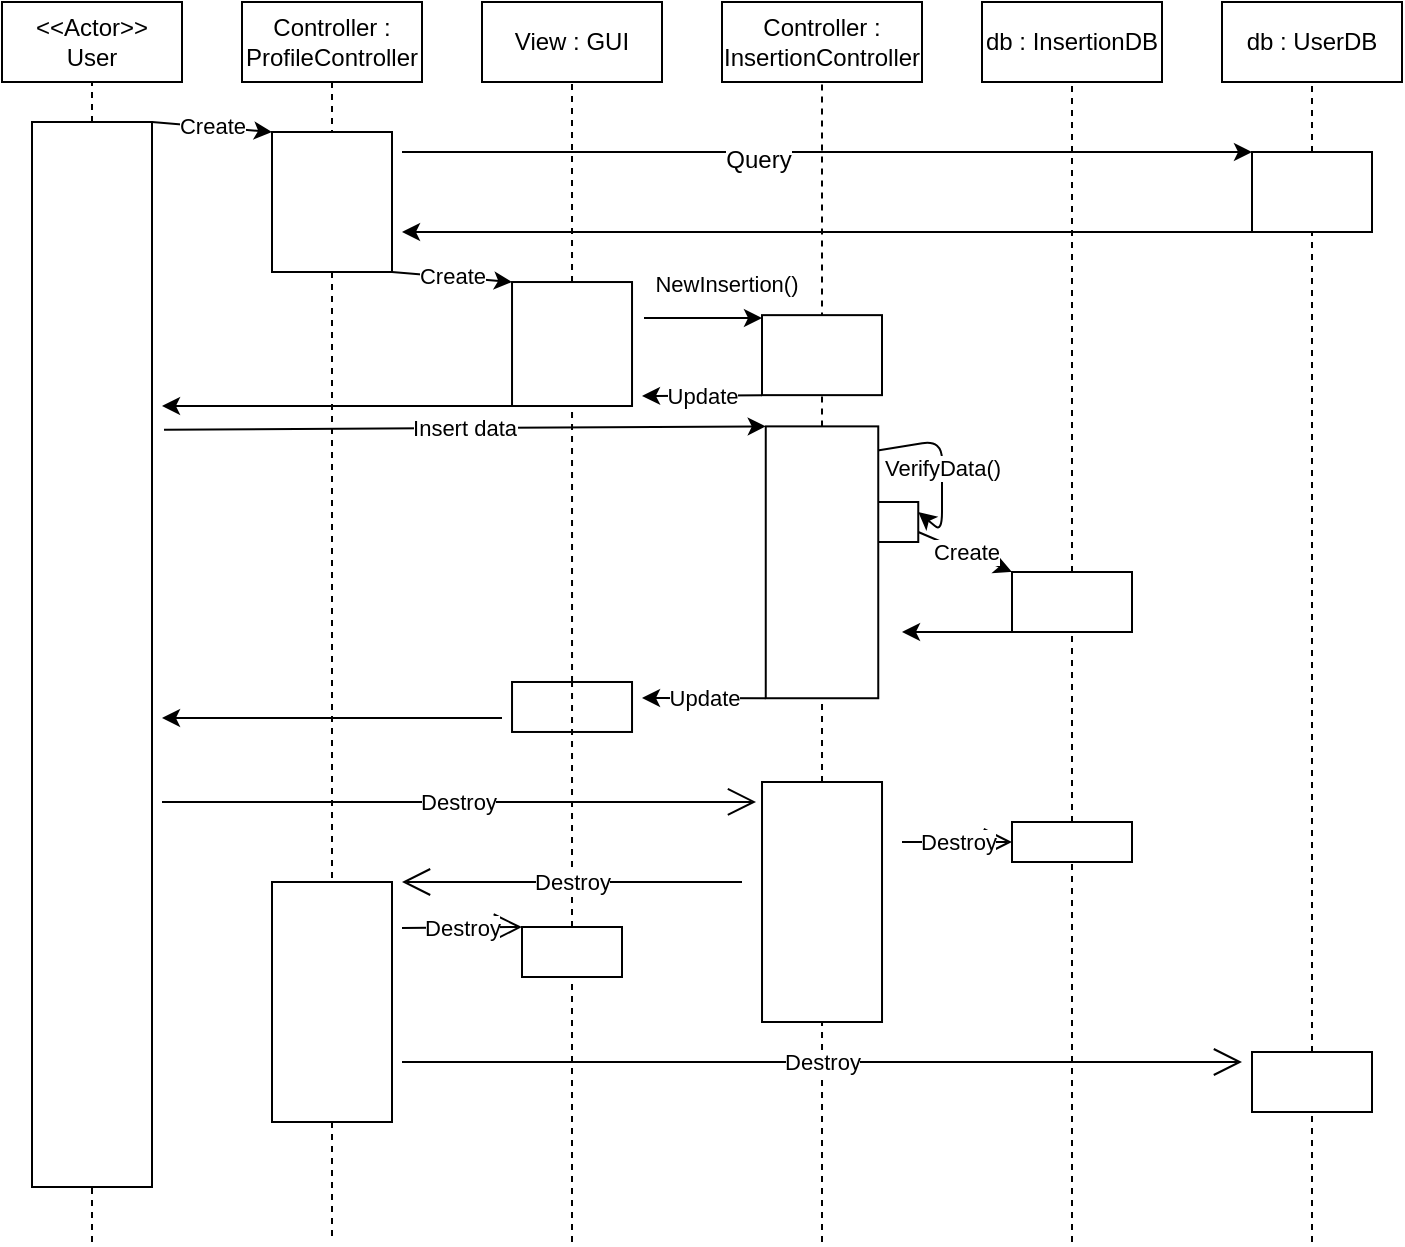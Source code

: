 <mxfile version="12.4.3" type="device" pages="1"><diagram id="0FnzVFYvtcQZgNyaPnx7" name="Page-1"><mxGraphModel dx="2048" dy="780" grid="1" gridSize="10" guides="1" tooltips="1" connect="1" arrows="1" fold="1" page="1" pageScale="1" pageWidth="827" pageHeight="1169" math="0" shadow="0"><root><mxCell id="0"/><mxCell id="1" parent="0"/><mxCell id="54oNxOntbC_VEXi-7KIs-1" value="&amp;lt;&amp;lt;Actor&amp;gt;&amp;gt;&lt;br&gt;User" style="rounded=0;whiteSpace=wrap;html=1;" vertex="1" parent="1"><mxGeometry x="20" y="20" width="90" height="40" as="geometry"/></mxCell><mxCell id="54oNxOntbC_VEXi-7KIs-2" value="Controller : ProfileController" style="rounded=0;whiteSpace=wrap;html=1;" vertex="1" parent="1"><mxGeometry x="140" y="20" width="90" height="40" as="geometry"/></mxCell><mxCell id="54oNxOntbC_VEXi-7KIs-3" value="View : GUI" style="rounded=0;whiteSpace=wrap;html=1;" vertex="1" parent="1"><mxGeometry x="260" y="20" width="90" height="40" as="geometry"/></mxCell><mxCell id="54oNxOntbC_VEXi-7KIs-4" value="Controller :&lt;br&gt;InsertionController" style="rounded=0;whiteSpace=wrap;html=1;" vertex="1" parent="1"><mxGeometry x="380" y="20" width="100" height="40" as="geometry"/></mxCell><mxCell id="54oNxOntbC_VEXi-7KIs-5" value="" style="endArrow=none;dashed=1;html=1;entryX=0.5;entryY=1;entryDx=0;entryDy=0;" edge="1" parent="1" source="54oNxOntbC_VEXi-7KIs-11" target="54oNxOntbC_VEXi-7KIs-1"><mxGeometry width="50" height="50" relative="1" as="geometry"><mxPoint x="65" y="640" as="sourcePoint"/><mxPoint x="70" y="80" as="targetPoint"/></mxGeometry></mxCell><mxCell id="54oNxOntbC_VEXi-7KIs-6" value="" style="endArrow=none;dashed=1;html=1;exitX=1;exitY=0.5;exitDx=0;exitDy=0;" edge="1" parent="1" source="54oNxOntbC_VEXi-7KIs-58"><mxGeometry width="50" height="50" relative="1" as="geometry"><mxPoint x="20" y="710" as="sourcePoint"/><mxPoint x="185" y="640" as="targetPoint"/></mxGeometry></mxCell><mxCell id="54oNxOntbC_VEXi-7KIs-7" value="" style="endArrow=none;dashed=1;html=1;entryX=0.5;entryY=1;entryDx=0;entryDy=0;" edge="1" parent="1" source="54oNxOntbC_VEXi-7KIs-15" target="54oNxOntbC_VEXi-7KIs-3"><mxGeometry width="50" height="50" relative="1" as="geometry"><mxPoint x="305" y="640" as="sourcePoint"/><mxPoint x="70" y="660" as="targetPoint"/></mxGeometry></mxCell><mxCell id="54oNxOntbC_VEXi-7KIs-8" value="" style="endArrow=none;dashed=1;html=1;entryX=0.5;entryY=1;entryDx=0;entryDy=0;" edge="1" parent="1" source="54oNxOntbC_VEXi-7KIs-42" target="54oNxOntbC_VEXi-7KIs-4"><mxGeometry width="50" height="50" relative="1" as="geometry"><mxPoint x="430" y="640" as="sourcePoint"/><mxPoint x="70" y="660" as="targetPoint"/></mxGeometry></mxCell><mxCell id="54oNxOntbC_VEXi-7KIs-9" value="db : InsertionDB" style="rounded=0;whiteSpace=wrap;html=1;" vertex="1" parent="1"><mxGeometry x="510" y="20" width="90" height="40" as="geometry"/></mxCell><mxCell id="54oNxOntbC_VEXi-7KIs-10" value="" style="endArrow=none;dashed=1;html=1;entryX=0.5;entryY=1;entryDx=0;entryDy=0;" edge="1" parent="1" source="54oNxOntbC_VEXi-7KIs-19" target="54oNxOntbC_VEXi-7KIs-9"><mxGeometry width="50" height="50" relative="1" as="geometry"><mxPoint x="555" y="640" as="sourcePoint"/><mxPoint x="70" y="660" as="targetPoint"/></mxGeometry></mxCell><mxCell id="54oNxOntbC_VEXi-7KIs-11" value="" style="rounded=0;whiteSpace=wrap;html=1;rotation=-90;" vertex="1" parent="1"><mxGeometry x="-201.25" y="316.25" width="532.5" height="60" as="geometry"/></mxCell><mxCell id="54oNxOntbC_VEXi-7KIs-12" value="" style="endArrow=none;dashed=1;html=1;entryX=0;entryY=0.5;entryDx=0;entryDy=0;" edge="1" parent="1" target="54oNxOntbC_VEXi-7KIs-11"><mxGeometry width="50" height="50" relative="1" as="geometry"><mxPoint x="65" y="640" as="sourcePoint"/><mxPoint x="65" y="60" as="targetPoint"/></mxGeometry></mxCell><mxCell id="54oNxOntbC_VEXi-7KIs-13" value="" style="rounded=0;whiteSpace=wrap;html=1;rotation=90;" vertex="1" parent="1"><mxGeometry x="150" y="90" width="70" height="60" as="geometry"/></mxCell><mxCell id="54oNxOntbC_VEXi-7KIs-14" value="" style="endArrow=none;dashed=1;html=1;exitX=0.5;exitY=1;exitDx=0;exitDy=0;" edge="1" parent="1" source="54oNxOntbC_VEXi-7KIs-2" target="54oNxOntbC_VEXi-7KIs-13"><mxGeometry width="50" height="50" relative="1" as="geometry"><mxPoint x="185" y="60" as="sourcePoint"/><mxPoint x="185" y="640" as="targetPoint"/></mxGeometry></mxCell><mxCell id="54oNxOntbC_VEXi-7KIs-15" value="" style="rounded=0;whiteSpace=wrap;html=1;rotation=-90;" vertex="1" parent="1"><mxGeometry x="274.02" y="161.01" width="61.99" height="60" as="geometry"/></mxCell><mxCell id="54oNxOntbC_VEXi-7KIs-16" value="" style="endArrow=none;dashed=1;html=1;entryX=0;entryY=0.5;entryDx=0;entryDy=0;" edge="1" parent="1" source="54oNxOntbC_VEXi-7KIs-49" target="54oNxOntbC_VEXi-7KIs-15"><mxGeometry width="50" height="50" relative="1" as="geometry"><mxPoint x="305" y="640" as="sourcePoint"/><mxPoint x="305" y="60" as="targetPoint"/></mxGeometry></mxCell><mxCell id="54oNxOntbC_VEXi-7KIs-18" value="" style="endArrow=none;dashed=1;html=1;entryX=1;entryY=0.5;entryDx=0;entryDy=0;" edge="1" parent="1" source="54oNxOntbC_VEXi-7KIs-52" target="54oNxOntbC_VEXi-7KIs-42"><mxGeometry width="50" height="50" relative="1" as="geometry"><mxPoint x="430" y="640" as="sourcePoint"/><mxPoint x="430" y="517.5" as="targetPoint"/></mxGeometry></mxCell><mxCell id="54oNxOntbC_VEXi-7KIs-19" value="" style="rounded=0;whiteSpace=wrap;html=1;rotation=-90;" vertex="1" parent="1"><mxGeometry x="540" y="290" width="30" height="60" as="geometry"/></mxCell><mxCell id="54oNxOntbC_VEXi-7KIs-20" value="" style="endArrow=none;dashed=1;html=1;entryX=0;entryY=0.5;entryDx=0;entryDy=0;" edge="1" parent="1" source="54oNxOntbC_VEXi-7KIs-55" target="54oNxOntbC_VEXi-7KIs-19"><mxGeometry width="50" height="50" relative="1" as="geometry"><mxPoint x="555" y="640" as="sourcePoint"/><mxPoint x="555" y="60" as="targetPoint"/></mxGeometry></mxCell><mxCell id="54oNxOntbC_VEXi-7KIs-21" value="Create" style="endArrow=classic;html=1;exitX=1;exitY=1;exitDx=0;exitDy=0;entryX=0;entryY=1;entryDx=0;entryDy=0;" edge="1" parent="1" source="54oNxOntbC_VEXi-7KIs-11" target="54oNxOntbC_VEXi-7KIs-13"><mxGeometry width="50" height="50" relative="1" as="geometry"><mxPoint x="20" y="710" as="sourcePoint"/><mxPoint x="70" y="660" as="targetPoint"/></mxGeometry></mxCell><mxCell id="54oNxOntbC_VEXi-7KIs-22" value="db : UserDB" style="rounded=0;whiteSpace=wrap;html=1;" vertex="1" parent="1"><mxGeometry x="630" y="20" width="90" height="40" as="geometry"/></mxCell><mxCell id="54oNxOntbC_VEXi-7KIs-23" value="" style="endArrow=none;dashed=1;html=1;entryX=0.5;entryY=1;entryDx=0;entryDy=0;" edge="1" parent="1" source="54oNxOntbC_VEXi-7KIs-24" target="54oNxOntbC_VEXi-7KIs-22"><mxGeometry width="50" height="50" relative="1" as="geometry"><mxPoint x="675" y="640" as="sourcePoint"/><mxPoint x="70" y="660" as="targetPoint"/></mxGeometry></mxCell><mxCell id="54oNxOntbC_VEXi-7KIs-24" value="" style="rounded=0;whiteSpace=wrap;html=1;rotation=-90;" vertex="1" parent="1"><mxGeometry x="655" y="85" width="40" height="60" as="geometry"/></mxCell><mxCell id="54oNxOntbC_VEXi-7KIs-25" value="" style="endArrow=none;dashed=1;html=1;entryX=0;entryY=0.5;entryDx=0;entryDy=0;" edge="1" parent="1" source="54oNxOntbC_VEXi-7KIs-66" target="54oNxOntbC_VEXi-7KIs-24"><mxGeometry width="50" height="50" relative="1" as="geometry"><mxPoint x="675" y="640" as="sourcePoint"/><mxPoint x="675" y="60" as="targetPoint"/></mxGeometry></mxCell><mxCell id="54oNxOntbC_VEXi-7KIs-26" value="" style="endArrow=classic;html=1;entryX=1;entryY=0;entryDx=0;entryDy=0;" edge="1" parent="1" target="54oNxOntbC_VEXi-7KIs-24"><mxGeometry width="50" height="50" relative="1" as="geometry"><mxPoint x="220" y="95" as="sourcePoint"/><mxPoint x="70" y="660" as="targetPoint"/></mxGeometry></mxCell><mxCell id="54oNxOntbC_VEXi-7KIs-27" value="Query" style="text;html=1;align=center;verticalAlign=middle;resizable=0;points=[];;labelBackgroundColor=#ffffff;" vertex="1" connectable="0" parent="54oNxOntbC_VEXi-7KIs-26"><mxGeometry x="-0.162" y="-4" relative="1" as="geometry"><mxPoint as="offset"/></mxGeometry></mxCell><mxCell id="54oNxOntbC_VEXi-7KIs-28" value="" style="endArrow=classic;html=1;exitX=0;exitY=0;exitDx=0;exitDy=0;" edge="1" parent="1" source="54oNxOntbC_VEXi-7KIs-24"><mxGeometry width="50" height="50" relative="1" as="geometry"><mxPoint x="20" y="710" as="sourcePoint"/><mxPoint x="220" y="135" as="targetPoint"/></mxGeometry></mxCell><mxCell id="54oNxOntbC_VEXi-7KIs-29" value="Create" style="endArrow=classic;html=1;entryX=1;entryY=0;entryDx=0;entryDy=0;exitX=1;exitY=0;exitDx=0;exitDy=0;" edge="1" parent="1" source="54oNxOntbC_VEXi-7KIs-13" target="54oNxOntbC_VEXi-7KIs-15"><mxGeometry width="50" height="50" relative="1" as="geometry"><mxPoint x="20" y="710" as="sourcePoint"/><mxPoint x="70" y="660" as="targetPoint"/></mxGeometry></mxCell><mxCell id="54oNxOntbC_VEXi-7KIs-30" value="NewInsertion()" style="endArrow=classic;html=1;" edge="1" parent="1"><mxGeometry x="0.385" y="18" width="50" height="50" relative="1" as="geometry"><mxPoint x="341" y="178" as="sourcePoint"/><mxPoint x="400" y="178" as="targetPoint"/><mxPoint y="1" as="offset"/></mxGeometry></mxCell><mxCell id="54oNxOntbC_VEXi-7KIs-32" value="Create" style="endArrow=classic;html=1;entryX=1;entryY=0;entryDx=0;entryDy=0;exitX=1;exitY=0.75;exitDx=0;exitDy=0;" edge="1" parent="1" source="54oNxOntbC_VEXi-7KIs-33" target="54oNxOntbC_VEXi-7KIs-19"><mxGeometry width="50" height="50" relative="1" as="geometry"><mxPoint x="470" y="298" as="sourcePoint"/><mxPoint x="70" y="660" as="targetPoint"/></mxGeometry></mxCell><mxCell id="54oNxOntbC_VEXi-7KIs-33" value="" style="rounded=0;whiteSpace=wrap;html=1;" vertex="1" parent="1"><mxGeometry x="448.13" y="270" width="30" height="20" as="geometry"/></mxCell><mxCell id="54oNxOntbC_VEXi-7KIs-36" value="VerifyData()" style="endArrow=classic;html=1;exitX=0.09;exitY=0.02;exitDx=0;exitDy=0;exitPerimeter=0;entryX=1;entryY=0.25;entryDx=0;entryDy=0;" edge="1" parent="1" source="54oNxOntbC_VEXi-7KIs-42" target="54oNxOntbC_VEXi-7KIs-33"><mxGeometry width="50" height="50" relative="1" as="geometry"><mxPoint x="20" y="710" as="sourcePoint"/><mxPoint x="520" y="239" as="targetPoint"/><Array as="points"><mxPoint x="490" y="239"/><mxPoint x="490" y="285"/></Array></mxGeometry></mxCell><mxCell id="54oNxOntbC_VEXi-7KIs-37" value="" style="endArrow=classic;html=1;exitX=0;exitY=0;exitDx=0;exitDy=0;" edge="1" parent="1" source="54oNxOntbC_VEXi-7KIs-19"><mxGeometry width="50" height="50" relative="1" as="geometry"><mxPoint x="20" y="710" as="sourcePoint"/><mxPoint x="470" y="335" as="targetPoint"/></mxGeometry></mxCell><mxCell id="54oNxOntbC_VEXi-7KIs-39" value="" style="rounded=0;whiteSpace=wrap;html=1;" vertex="1" parent="1"><mxGeometry x="400" y="176.57" width="60" height="40" as="geometry"/></mxCell><mxCell id="54oNxOntbC_VEXi-7KIs-40" value="Update" style="endArrow=classic;html=1;exitX=0;exitY=1;exitDx=0;exitDy=0;" edge="1" parent="1" source="54oNxOntbC_VEXi-7KIs-39"><mxGeometry width="50" height="50" relative="1" as="geometry"><mxPoint x="20" y="710" as="sourcePoint"/><mxPoint x="340" y="217" as="targetPoint"/></mxGeometry></mxCell><mxCell id="54oNxOntbC_VEXi-7KIs-42" value="" style="rounded=0;whiteSpace=wrap;html=1;rotation=90;" vertex="1" parent="1"><mxGeometry x="362.04" y="272.03" width="135.93" height="56.25" as="geometry"/></mxCell><mxCell id="54oNxOntbC_VEXi-7KIs-45" value="Update" style="endArrow=classic;html=1;exitX=1;exitY=1;exitDx=0;exitDy=0;" edge="1" parent="1" source="54oNxOntbC_VEXi-7KIs-42"><mxGeometry width="50" height="50" relative="1" as="geometry"><mxPoint x="20" y="710" as="sourcePoint"/><mxPoint x="340" y="368" as="targetPoint"/></mxGeometry></mxCell><mxCell id="54oNxOntbC_VEXi-7KIs-46" value="Insert data" style="endArrow=classic;html=1;exitX=0.711;exitY=1.1;exitDx=0;exitDy=0;exitPerimeter=0;entryX=0;entryY=1;entryDx=0;entryDy=0;" edge="1" parent="1" source="54oNxOntbC_VEXi-7KIs-11" target="54oNxOntbC_VEXi-7KIs-42"><mxGeometry width="50" height="50" relative="1" as="geometry"><mxPoint x="20" y="710" as="sourcePoint"/><mxPoint x="70" y="660" as="targetPoint"/></mxGeometry></mxCell><mxCell id="54oNxOntbC_VEXi-7KIs-47" value="" style="endArrow=classic;html=1;" edge="1" parent="1"><mxGeometry width="50" height="50" relative="1" as="geometry"><mxPoint x="270" y="378" as="sourcePoint"/><mxPoint x="100" y="378" as="targetPoint"/></mxGeometry></mxCell><mxCell id="54oNxOntbC_VEXi-7KIs-48" value="" style="endArrow=classic;html=1;exitX=0;exitY=0;exitDx=0;exitDy=0;" edge="1" parent="1" source="54oNxOntbC_VEXi-7KIs-15"><mxGeometry width="50" height="50" relative="1" as="geometry"><mxPoint x="20" y="710" as="sourcePoint"/><mxPoint x="100" y="222" as="targetPoint"/></mxGeometry></mxCell><mxCell id="54oNxOntbC_VEXi-7KIs-49" value="" style="rounded=0;whiteSpace=wrap;html=1;rotation=90;" vertex="1" parent="1"><mxGeometry x="292.52" y="342.49" width="24.99" height="60" as="geometry"/></mxCell><mxCell id="54oNxOntbC_VEXi-7KIs-50" value="" style="endArrow=none;dashed=1;html=1;entryX=0;entryY=0.5;entryDx=0;entryDy=0;" edge="1" parent="1" source="54oNxOntbC_VEXi-7KIs-62" target="54oNxOntbC_VEXi-7KIs-49"><mxGeometry width="50" height="50" relative="1" as="geometry"><mxPoint x="305" y="640" as="sourcePoint"/><mxPoint x="305.015" y="222.005" as="targetPoint"/></mxGeometry></mxCell><mxCell id="54oNxOntbC_VEXi-7KIs-51" value="Destroy" style="endArrow=open;endFill=1;endSize=12;html=1;fontFamily=Helvetica;fontSize=11;fontColor=#000000;align=center;strokeColor=#000000;entryX=0.083;entryY=1.05;entryDx=0;entryDy=0;entryPerimeter=0;" edge="1" parent="1" target="54oNxOntbC_VEXi-7KIs-52"><mxGeometry width="50" height="50" relative="1" as="geometry"><mxPoint x="100" y="420" as="sourcePoint"/><mxPoint x="360" y="420" as="targetPoint"/></mxGeometry></mxCell><mxCell id="54oNxOntbC_VEXi-7KIs-52" value="" style="rounded=0;whiteSpace=wrap;html=1;rotation=90;" vertex="1" parent="1"><mxGeometry x="370.01" y="440" width="120" height="60" as="geometry"/></mxCell><mxCell id="54oNxOntbC_VEXi-7KIs-53" value="" style="endArrow=none;dashed=1;html=1;entryX=1;entryY=0.5;entryDx=0;entryDy=0;" edge="1" parent="1" target="54oNxOntbC_VEXi-7KIs-52"><mxGeometry width="50" height="50" relative="1" as="geometry"><mxPoint x="430" y="640" as="sourcePoint"/><mxPoint x="430.005" y="368.12" as="targetPoint"/></mxGeometry></mxCell><mxCell id="54oNxOntbC_VEXi-7KIs-54" value="Destroy" style="endArrow=open;endFill=1;endSize=12;html=1;fontFamily=Helvetica;fontSize=11;fontColor=#000000;align=center;strokeColor=#000000;" edge="1" parent="1" target="54oNxOntbC_VEXi-7KIs-55"><mxGeometry width="50" height="50" relative="1" as="geometry"><mxPoint x="470" y="440" as="sourcePoint"/><mxPoint x="550" y="440" as="targetPoint"/></mxGeometry></mxCell><mxCell id="54oNxOntbC_VEXi-7KIs-55" value="" style="rounded=0;whiteSpace=wrap;html=1;rotation=90;" vertex="1" parent="1"><mxGeometry x="545" y="410" width="20" height="60" as="geometry"/></mxCell><mxCell id="54oNxOntbC_VEXi-7KIs-56" value="" style="endArrow=none;dashed=1;html=1;entryX=1;entryY=0.5;entryDx=0;entryDy=0;" edge="1" parent="1" target="54oNxOntbC_VEXi-7KIs-55"><mxGeometry width="50" height="50" relative="1" as="geometry"><mxPoint x="555" y="640" as="sourcePoint"/><mxPoint x="555" y="470" as="targetPoint"/></mxGeometry></mxCell><mxCell id="54oNxOntbC_VEXi-7KIs-58" value="" style="rounded=0;whiteSpace=wrap;html=1;rotation=90;" vertex="1" parent="1"><mxGeometry x="125" y="490" width="120" height="60" as="geometry"/></mxCell><mxCell id="54oNxOntbC_VEXi-7KIs-59" value="" style="endArrow=none;dashed=1;html=1;exitX=1;exitY=0.5;exitDx=0;exitDy=0;" edge="1" parent="1" source="54oNxOntbC_VEXi-7KIs-13" target="54oNxOntbC_VEXi-7KIs-58"><mxGeometry width="50" height="50" relative="1" as="geometry"><mxPoint x="185" y="155" as="sourcePoint"/><mxPoint x="185" y="640" as="targetPoint"/></mxGeometry></mxCell><mxCell id="54oNxOntbC_VEXi-7KIs-61" value="Destroy" style="endArrow=open;endFill=1;endSize=12;html=1;fontFamily=Helvetica;fontSize=11;fontColor=#000000;align=center;strokeColor=#000000;" edge="1" parent="1"><mxGeometry width="50" height="50" relative="1" as="geometry"><mxPoint x="390" y="460" as="sourcePoint"/><mxPoint x="220" y="460" as="targetPoint"/></mxGeometry></mxCell><mxCell id="54oNxOntbC_VEXi-7KIs-62" value="" style="rounded=0;whiteSpace=wrap;html=1;rotation=-90;" vertex="1" parent="1"><mxGeometry x="292.5" y="470" width="25" height="50" as="geometry"/></mxCell><mxCell id="54oNxOntbC_VEXi-7KIs-63" value="" style="endArrow=none;dashed=1;html=1;entryX=0;entryY=0.5;entryDx=0;entryDy=0;" edge="1" parent="1" target="54oNxOntbC_VEXi-7KIs-62"><mxGeometry width="50" height="50" relative="1" as="geometry"><mxPoint x="305" y="640" as="sourcePoint"/><mxPoint x="305.015" y="359.995" as="targetPoint"/></mxGeometry></mxCell><mxCell id="54oNxOntbC_VEXi-7KIs-64" value="Destroy" style="endArrow=open;endFill=1;endSize=12;html=1;fontFamily=Helvetica;fontSize=11;fontColor=#000000;align=center;strokeColor=#000000;entryX=1;entryY=0;entryDx=0;entryDy=0;" edge="1" parent="1" target="54oNxOntbC_VEXi-7KIs-62"><mxGeometry width="50" height="50" relative="1" as="geometry"><mxPoint x="220" y="483" as="sourcePoint"/><mxPoint x="70" y="660" as="targetPoint"/></mxGeometry></mxCell><mxCell id="54oNxOntbC_VEXi-7KIs-65" value="Destroy" style="endArrow=open;endFill=1;endSize=12;html=1;fontFamily=Helvetica;fontSize=11;fontColor=#000000;align=center;strokeColor=#000000;" edge="1" parent="1"><mxGeometry width="50" height="50" relative="1" as="geometry"><mxPoint x="220" y="550" as="sourcePoint"/><mxPoint x="640" y="550" as="targetPoint"/></mxGeometry></mxCell><mxCell id="54oNxOntbC_VEXi-7KIs-66" value="" style="rounded=0;whiteSpace=wrap;html=1;rotation=90;" vertex="1" parent="1"><mxGeometry x="660" y="530" width="30" height="60" as="geometry"/></mxCell><mxCell id="54oNxOntbC_VEXi-7KIs-67" value="" style="endArrow=none;dashed=1;html=1;entryX=1;entryY=0.5;entryDx=0;entryDy=0;" edge="1" parent="1" target="54oNxOntbC_VEXi-7KIs-66"><mxGeometry width="50" height="50" relative="1" as="geometry"><mxPoint x="675" y="640" as="sourcePoint"/><mxPoint x="690" y="600" as="targetPoint"/></mxGeometry></mxCell></root></mxGraphModel></diagram></mxfile>